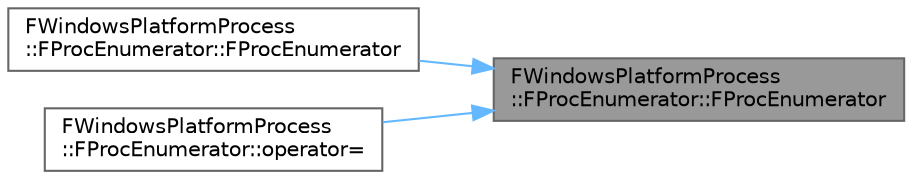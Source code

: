 digraph "FWindowsPlatformProcess::FProcEnumerator::FProcEnumerator"
{
 // INTERACTIVE_SVG=YES
 // LATEX_PDF_SIZE
  bgcolor="transparent";
  edge [fontname=Helvetica,fontsize=10,labelfontname=Helvetica,labelfontsize=10];
  node [fontname=Helvetica,fontsize=10,shape=box,height=0.2,width=0.4];
  rankdir="RL";
  Node1 [id="Node000001",label="FWindowsPlatformProcess\l::FProcEnumerator::FProcEnumerator",height=0.2,width=0.4,color="gray40", fillcolor="grey60", style="filled", fontcolor="black",tooltip=" "];
  Node1 -> Node2 [id="edge1_Node000001_Node000002",dir="back",color="steelblue1",style="solid",tooltip=" "];
  Node2 [id="Node000002",label="FWindowsPlatformProcess\l::FProcEnumerator::FProcEnumerator",height=0.2,width=0.4,color="grey40", fillcolor="white", style="filled",URL="$df/dd8/classFWindowsPlatformProcess_1_1FProcEnumerator.html#a1f9db68982eabcea18f571102d38643e",tooltip=" "];
  Node1 -> Node3 [id="edge2_Node000001_Node000003",dir="back",color="steelblue1",style="solid",tooltip=" "];
  Node3 [id="Node000003",label="FWindowsPlatformProcess\l::FProcEnumerator::operator=",height=0.2,width=0.4,color="grey40", fillcolor="white", style="filled",URL="$df/dd8/classFWindowsPlatformProcess_1_1FProcEnumerator.html#a8a53a2640a411fffdc1949875ad5bf1c",tooltip=" "];
}
